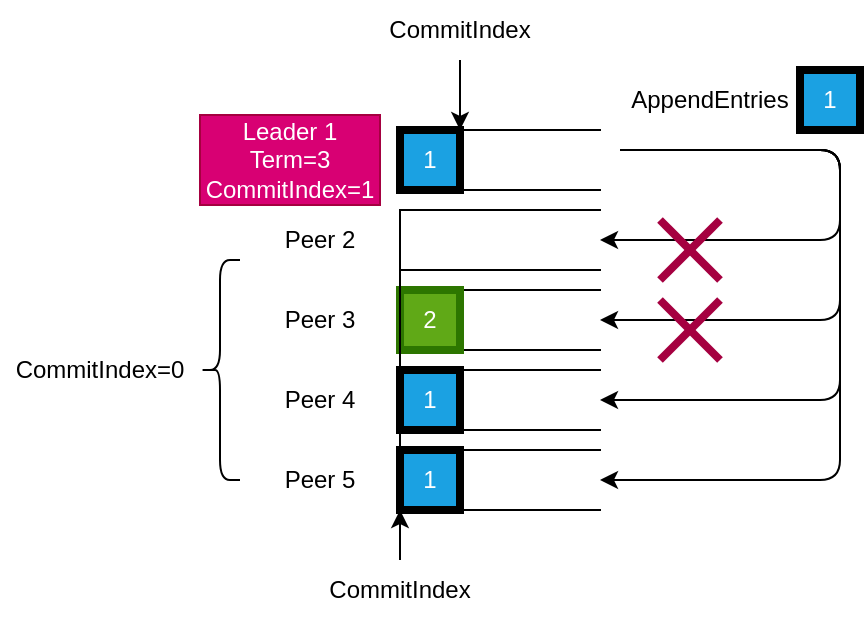 <mxfile>
    <diagram id="UuT57ys7o4LQ91dNa-OL" name="Page-1">
        <mxGraphModel dx="666" dy="460" grid="1" gridSize="10" guides="1" tooltips="1" connect="1" arrows="1" fold="1" page="1" pageScale="1" pageWidth="827" pageHeight="1169" math="0" shadow="0">
            <root>
                <mxCell id="0"/>
                <mxCell id="1" parent="0"/>
                <mxCell id="2" value="" style="shape=partialRectangle;whiteSpace=wrap;html=1;bottom=1;right=1;left=1;top=0;fillColor=none;routingCenterX=-0.5;rotation=90;" vertex="1" parent="1">
                    <mxGeometry x="255" y="60" width="30" height="100" as="geometry"/>
                </mxCell>
                <mxCell id="3" value="" style="shape=partialRectangle;whiteSpace=wrap;html=1;bottom=1;right=1;left=1;top=0;fillColor=none;routingCenterX=-0.5;rotation=90;" vertex="1" parent="1">
                    <mxGeometry x="255" y="100" width="30" height="100" as="geometry"/>
                </mxCell>
                <mxCell id="4" value="" style="shape=partialRectangle;whiteSpace=wrap;html=1;bottom=1;right=1;left=1;top=0;fillColor=none;routingCenterX=-0.5;rotation=90;" vertex="1" parent="1">
                    <mxGeometry x="255" y="140" width="30" height="100" as="geometry"/>
                </mxCell>
                <mxCell id="5" value="" style="shape=partialRectangle;whiteSpace=wrap;html=1;bottom=1;right=1;left=1;top=0;fillColor=none;routingCenterX=-0.5;rotation=90;" vertex="1" parent="1">
                    <mxGeometry x="255" y="180" width="30" height="100" as="geometry"/>
                </mxCell>
                <mxCell id="6" value="" style="shape=partialRectangle;whiteSpace=wrap;html=1;bottom=1;right=1;left=1;top=0;fillColor=none;routingCenterX=-0.5;rotation=90;" vertex="1" parent="1">
                    <mxGeometry x="255" y="220" width="30" height="100" as="geometry"/>
                </mxCell>
                <mxCell id="7" value="Leader 1&lt;br&gt;Term=3&lt;br&gt;CommitIndex=1" style="text;html=1;strokeColor=#A50040;fillColor=#d80073;align=center;verticalAlign=middle;whiteSpace=wrap;rounded=0;fontColor=#ffffff;" vertex="1" parent="1">
                    <mxGeometry x="120" y="87.5" width="90" height="45" as="geometry"/>
                </mxCell>
                <mxCell id="8" value="Peer 2" style="text;html=1;strokeColor=none;fillColor=none;align=center;verticalAlign=middle;whiteSpace=wrap;rounded=0;" vertex="1" parent="1">
                    <mxGeometry x="150" y="135" width="60" height="30" as="geometry"/>
                </mxCell>
                <mxCell id="9" value="Peer 3" style="text;html=1;align=center;verticalAlign=middle;whiteSpace=wrap;rounded=0;" vertex="1" parent="1">
                    <mxGeometry x="150" y="175" width="60" height="30" as="geometry"/>
                </mxCell>
                <mxCell id="10" value="Peer 4" style="text;html=1;align=center;verticalAlign=middle;whiteSpace=wrap;rounded=0;" vertex="1" parent="1">
                    <mxGeometry x="150" y="215" width="60" height="30" as="geometry"/>
                </mxCell>
                <mxCell id="11" value="Peer 5" style="text;html=1;strokeColor=none;fillColor=none;align=center;verticalAlign=middle;whiteSpace=wrap;rounded=0;" vertex="1" parent="1">
                    <mxGeometry x="150" y="255" width="60" height="30" as="geometry"/>
                </mxCell>
                <mxCell id="12" value="1" style="rounded=0;whiteSpace=wrap;html=1;fillColor=#1ba1e2;fontColor=#ffffff;strokeColor=#000000;strokeWidth=4;" vertex="1" parent="1">
                    <mxGeometry x="220" y="95" width="30" height="30" as="geometry"/>
                </mxCell>
                <mxCell id="13" value="" style="edgeStyle=elbowEdgeStyle;elbow=horizontal;endArrow=classic;html=1;entryX=0.5;entryY=0;entryDx=0;entryDy=0;" edge="1" parent="1" target="3">
                    <mxGeometry width="50" height="50" relative="1" as="geometry">
                        <mxPoint x="330" y="105" as="sourcePoint"/>
                        <mxPoint x="490" y="245" as="targetPoint"/>
                        <Array as="points">
                            <mxPoint x="440" y="135"/>
                        </Array>
                    </mxGeometry>
                </mxCell>
                <mxCell id="14" value="" style="edgeStyle=elbowEdgeStyle;elbow=horizontal;endArrow=classic;html=1;entryX=0.5;entryY=0;entryDx=0;entryDy=0;" edge="1" parent="1" target="4">
                    <mxGeometry width="50" height="50" relative="1" as="geometry">
                        <mxPoint x="330" y="105" as="sourcePoint"/>
                        <mxPoint x="330" y="160" as="targetPoint"/>
                        <Array as="points">
                            <mxPoint x="440" y="145"/>
                        </Array>
                    </mxGeometry>
                </mxCell>
                <mxCell id="15" value="" style="edgeStyle=elbowEdgeStyle;elbow=horizontal;endArrow=classic;html=1;entryX=0.5;entryY=0;entryDx=0;entryDy=0;" edge="1" parent="1" target="5">
                    <mxGeometry width="50" height="50" relative="1" as="geometry">
                        <mxPoint x="330" y="105" as="sourcePoint"/>
                        <mxPoint x="380" y="185" as="targetPoint"/>
                        <Array as="points">
                            <mxPoint x="440" y="165"/>
                        </Array>
                    </mxGeometry>
                </mxCell>
                <mxCell id="16" value="" style="edgeStyle=elbowEdgeStyle;elbow=horizontal;endArrow=classic;html=1;entryX=0.5;entryY=0;entryDx=0;entryDy=0;" edge="1" parent="1" target="6">
                    <mxGeometry width="50" height="50" relative="1" as="geometry">
                        <mxPoint x="330" y="105" as="sourcePoint"/>
                        <mxPoint x="320" y="230" as="targetPoint"/>
                        <Array as="points">
                            <mxPoint x="440" y="185"/>
                        </Array>
                    </mxGeometry>
                </mxCell>
                <mxCell id="17" value="AppendEntries" style="text;html=1;strokeColor=none;fillColor=none;align=center;verticalAlign=middle;whiteSpace=wrap;rounded=0;" vertex="1" parent="1">
                    <mxGeometry x="310" y="65" width="130" height="30" as="geometry"/>
                </mxCell>
                <mxCell id="18" value="1" style="rounded=0;whiteSpace=wrap;html=1;fillColor=#1ba1e2;fontColor=#ffffff;strokeColor=#000000;strokeWidth=4;" vertex="1" parent="1">
                    <mxGeometry x="420" y="65" width="30" height="30" as="geometry"/>
                </mxCell>
                <mxCell id="19" value="" style="group" vertex="1" connectable="0" parent="1">
                    <mxGeometry x="350" y="140" width="30" height="30" as="geometry"/>
                </mxCell>
                <mxCell id="20" value="" style="endArrow=none;html=1;strokeWidth=4;fillColor=#d80073;strokeColor=#A50040;" edge="1" parent="19">
                    <mxGeometry width="50" height="50" relative="1" as="geometry">
                        <mxPoint y="30" as="sourcePoint"/>
                        <mxPoint x="30" as="targetPoint"/>
                    </mxGeometry>
                </mxCell>
                <mxCell id="21" value="" style="endArrow=none;html=1;strokeWidth=4;fillColor=#d80073;strokeColor=#A50040;" edge="1" parent="19">
                    <mxGeometry width="50" height="50" relative="1" as="geometry">
                        <mxPoint x="30" y="30" as="sourcePoint"/>
                        <mxPoint as="targetPoint"/>
                    </mxGeometry>
                </mxCell>
                <mxCell id="22" value="" style="group" vertex="1" connectable="0" parent="1">
                    <mxGeometry x="350" y="180" width="30" height="30" as="geometry"/>
                </mxCell>
                <mxCell id="23" value="" style="endArrow=none;html=1;strokeWidth=4;fillColor=#d80073;strokeColor=#A50040;" edge="1" parent="22">
                    <mxGeometry width="50" height="50" relative="1" as="geometry">
                        <mxPoint y="30" as="sourcePoint"/>
                        <mxPoint x="30" as="targetPoint"/>
                    </mxGeometry>
                </mxCell>
                <mxCell id="24" value="" style="endArrow=none;html=1;strokeWidth=4;fillColor=#d80073;strokeColor=#A50040;" edge="1" parent="22">
                    <mxGeometry width="50" height="50" relative="1" as="geometry">
                        <mxPoint x="30" y="30" as="sourcePoint"/>
                        <mxPoint as="targetPoint"/>
                    </mxGeometry>
                </mxCell>
                <mxCell id="28" value="2" style="rounded=0;whiteSpace=wrap;html=1;fillColor=#60a917;fontColor=#ffffff;strokeColor=#2D7600;strokeWidth=4;" vertex="1" parent="1">
                    <mxGeometry x="220" y="175" width="30" height="30" as="geometry"/>
                </mxCell>
                <mxCell id="29" value="1" style="rounded=0;whiteSpace=wrap;html=1;fillColor=#1ba1e2;fontColor=#ffffff;strokeColor=#000000;strokeWidth=4;" vertex="1" parent="1">
                    <mxGeometry x="220" y="255" width="30" height="30" as="geometry"/>
                </mxCell>
                <mxCell id="30" value="1" style="rounded=0;whiteSpace=wrap;html=1;fillColor=#1ba1e2;fontColor=#ffffff;strokeColor=#000000;strokeWidth=4;" vertex="1" parent="1">
                    <mxGeometry x="220" y="215" width="30" height="30" as="geometry"/>
                </mxCell>
                <mxCell id="31" value="" style="shape=curlyBracket;whiteSpace=wrap;html=1;rounded=1;" vertex="1" parent="1">
                    <mxGeometry x="120" y="160" width="20" height="110" as="geometry"/>
                </mxCell>
                <mxCell id="32" value="CommitIndex=0" style="text;html=1;strokeColor=none;fillColor=none;align=center;verticalAlign=middle;whiteSpace=wrap;rounded=0;" vertex="1" parent="1">
                    <mxGeometry x="20" y="195" width="100" height="40" as="geometry"/>
                </mxCell>
                <mxCell id="33" value="CommitIndex" style="text;html=1;strokeColor=none;fillColor=none;align=center;verticalAlign=middle;whiteSpace=wrap;rounded=0;" vertex="1" parent="1">
                    <mxGeometry x="210" y="30" width="80" height="30" as="geometry"/>
                </mxCell>
                <mxCell id="34" value="" style="endArrow=classic;html=1;entryX=1;entryY=0;entryDx=0;entryDy=0;" edge="1" parent="1" source="33" target="12">
                    <mxGeometry width="50" height="50" relative="1" as="geometry">
                        <mxPoint x="230" y="260" as="sourcePoint"/>
                        <mxPoint x="280" y="210" as="targetPoint"/>
                    </mxGeometry>
                </mxCell>
                <mxCell id="37" style="edgeStyle=none;html=1;entryX=1;entryY=1;entryDx=0;entryDy=0;" edge="1" parent="1" source="35" target="6">
                    <mxGeometry relative="1" as="geometry"/>
                </mxCell>
                <mxCell id="35" value="CommitIndex" style="text;html=1;strokeColor=none;fillColor=none;align=center;verticalAlign=middle;whiteSpace=wrap;rounded=0;" vertex="1" parent="1">
                    <mxGeometry x="180" y="310" width="80" height="30" as="geometry"/>
                </mxCell>
                <mxCell id="38" value="" style="endArrow=none;html=1;entryX=0;entryY=1;entryDx=0;entryDy=0;exitX=0;exitY=1;exitDx=0;exitDy=0;" edge="1" parent="1" source="29" target="3">
                    <mxGeometry width="50" height="50" relative="1" as="geometry">
                        <mxPoint x="230" y="260" as="sourcePoint"/>
                        <mxPoint x="280" y="210" as="targetPoint"/>
                    </mxGeometry>
                </mxCell>
            </root>
        </mxGraphModel>
    </diagram>
</mxfile>